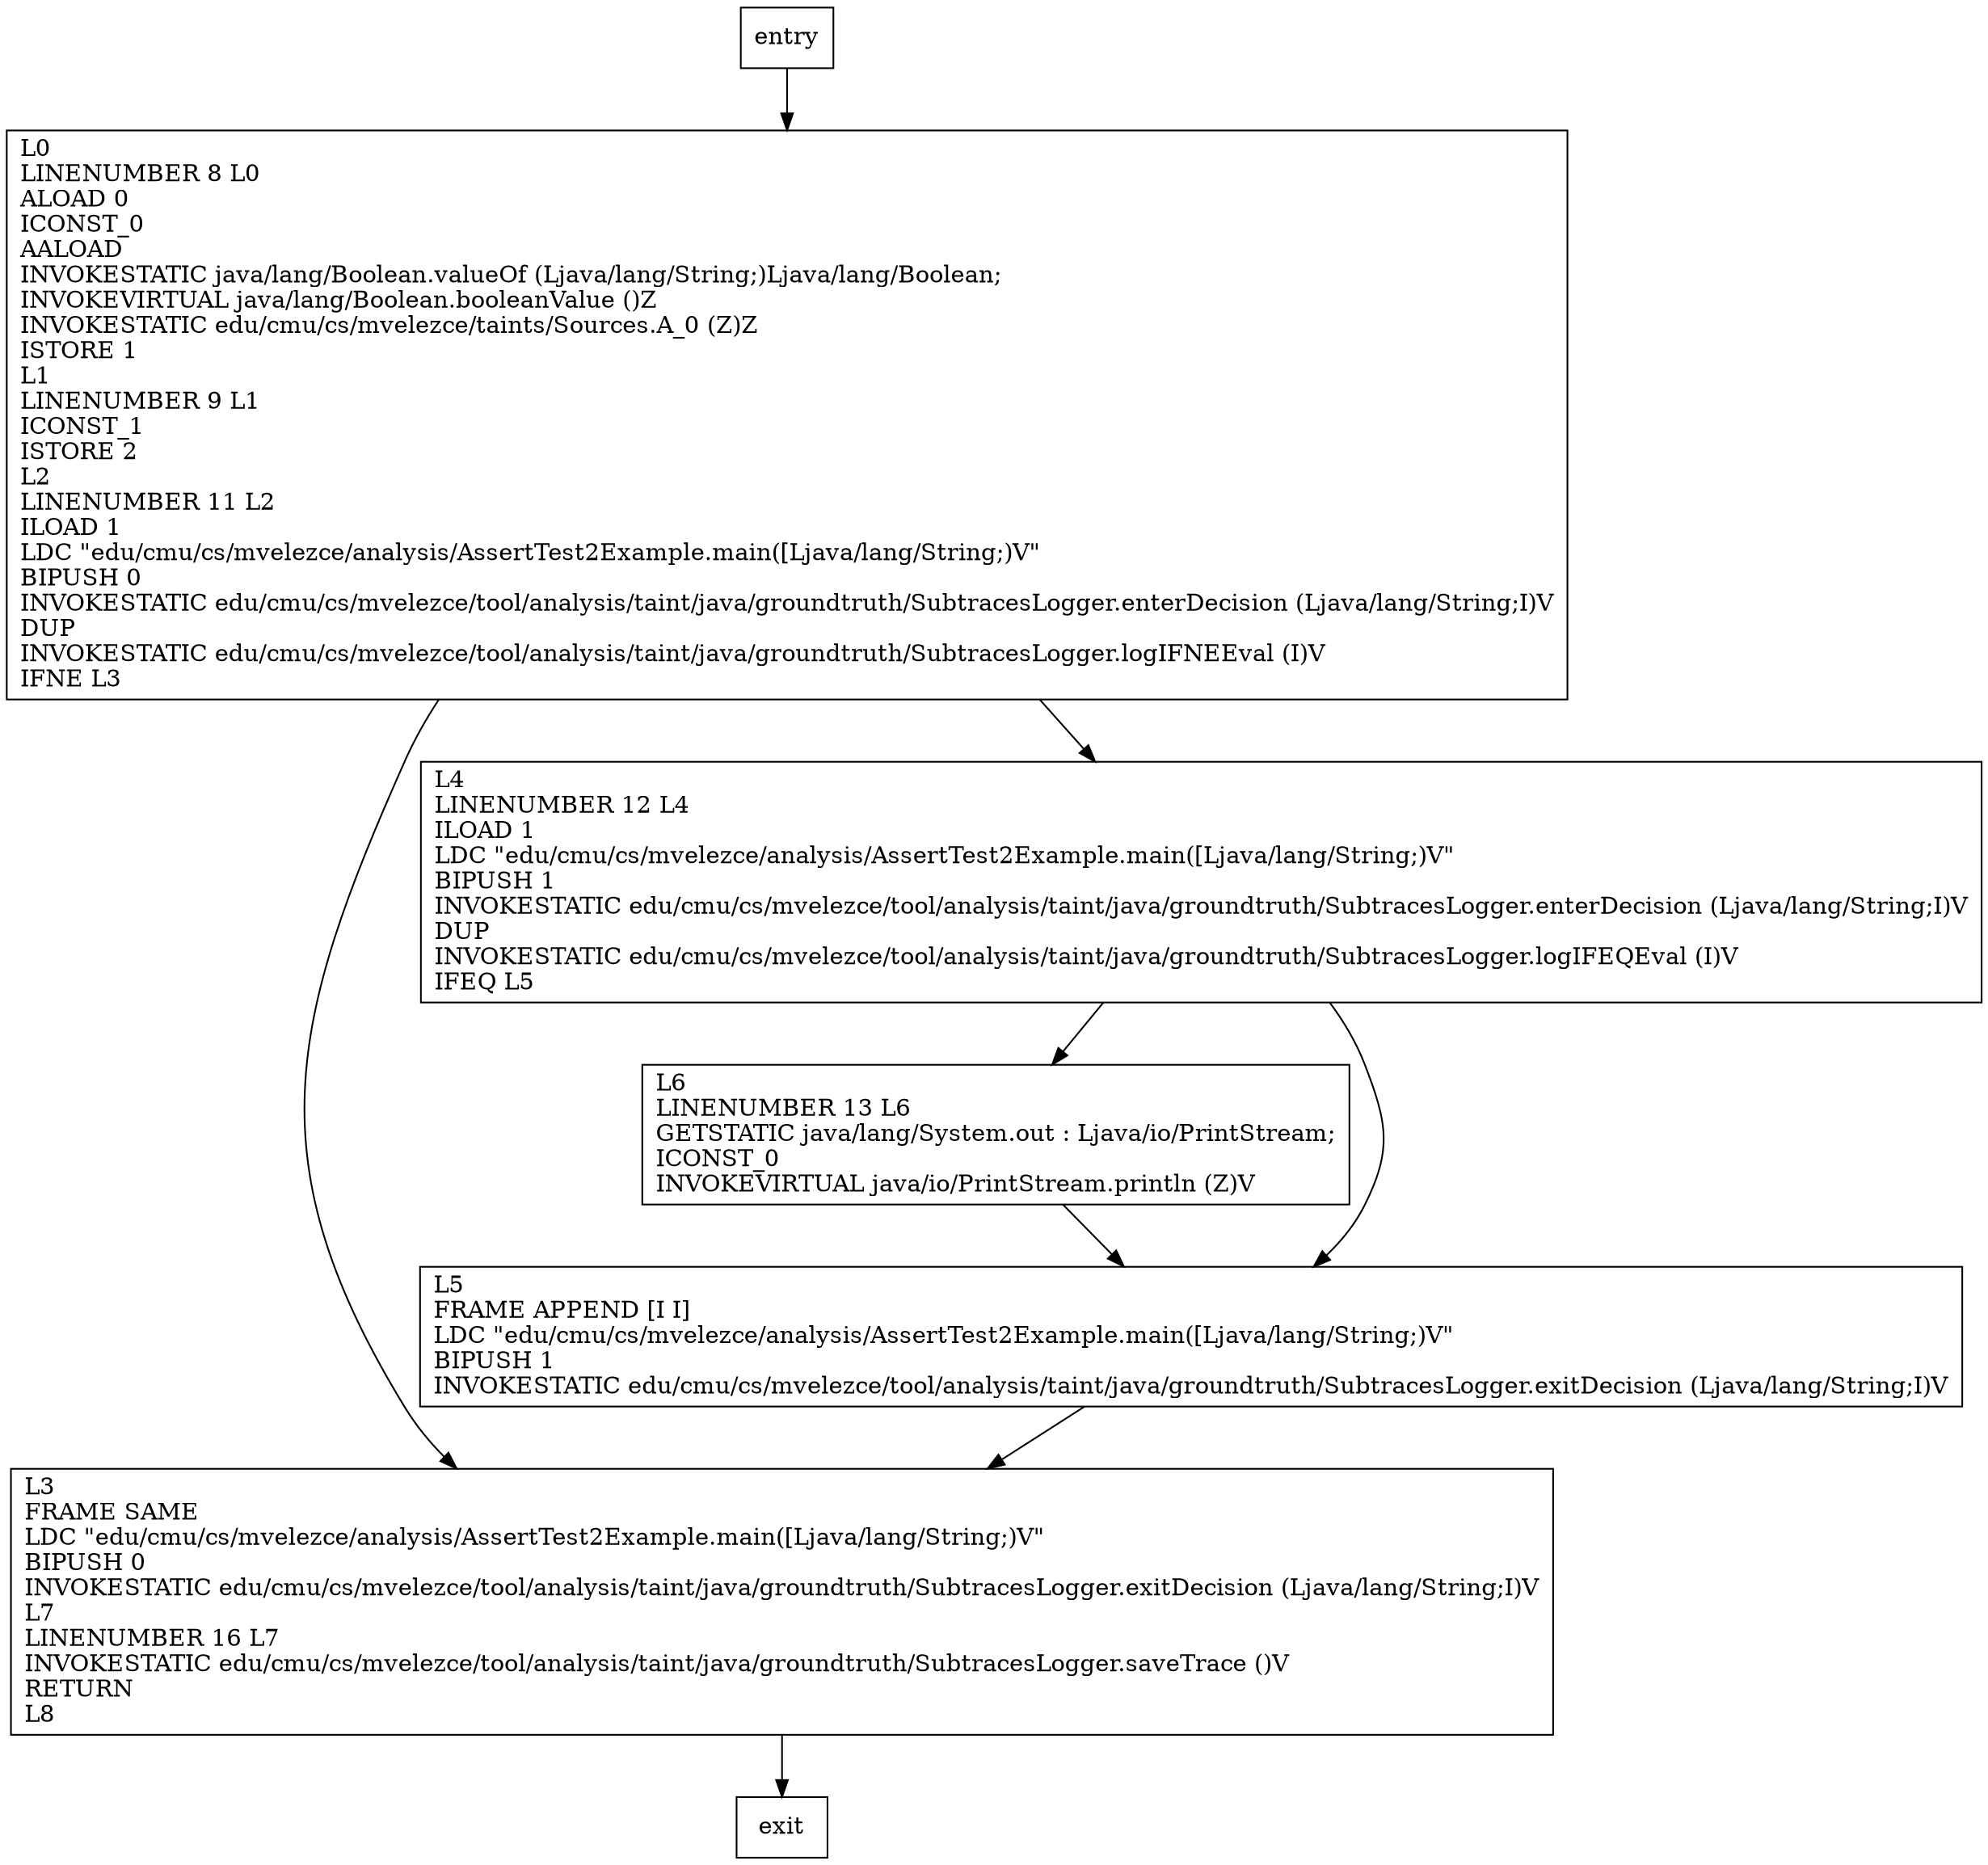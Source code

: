 digraph main {
node [shape=record];
1539395817 [label="L0\lLINENUMBER 8 L0\lALOAD 0\lICONST_0\lAALOAD\lINVOKESTATIC java/lang/Boolean.valueOf (Ljava/lang/String;)Ljava/lang/Boolean;\lINVOKEVIRTUAL java/lang/Boolean.booleanValue ()Z\lINVOKESTATIC edu/cmu/cs/mvelezce/taints/Sources.A_0 (Z)Z\lISTORE 1\lL1\lLINENUMBER 9 L1\lICONST_1\lISTORE 2\lL2\lLINENUMBER 11 L2\lILOAD 1\lLDC \"edu/cmu/cs/mvelezce/analysis/AssertTest2Example.main([Ljava/lang/String;)V\"\lBIPUSH 0\lINVOKESTATIC edu/cmu/cs/mvelezce/tool/analysis/taint/java/groundtruth/SubtracesLogger.enterDecision (Ljava/lang/String;I)V\lDUP\lINVOKESTATIC edu/cmu/cs/mvelezce/tool/analysis/taint/java/groundtruth/SubtracesLogger.logIFNEEval (I)V\lIFNE L3\l"];
74025702 [label="L6\lLINENUMBER 13 L6\lGETSTATIC java/lang/System.out : Ljava/io/PrintStream;\lICONST_0\lINVOKEVIRTUAL java/io/PrintStream.println (Z)V\l"];
1434375322 [label="L5\lFRAME APPEND [I I]\lLDC \"edu/cmu/cs/mvelezce/analysis/AssertTest2Example.main([Ljava/lang/String;)V\"\lBIPUSH 1\lINVOKESTATIC edu/cmu/cs/mvelezce/tool/analysis/taint/java/groundtruth/SubtracesLogger.exitDecision (Ljava/lang/String;I)V\l"];
687476728 [label="L3\lFRAME SAME\lLDC \"edu/cmu/cs/mvelezce/analysis/AssertTest2Example.main([Ljava/lang/String;)V\"\lBIPUSH 0\lINVOKESTATIC edu/cmu/cs/mvelezce/tool/analysis/taint/java/groundtruth/SubtracesLogger.exitDecision (Ljava/lang/String;I)V\lL7\lLINENUMBER 16 L7\lINVOKESTATIC edu/cmu/cs/mvelezce/tool/analysis/taint/java/groundtruth/SubtracesLogger.saveTrace ()V\lRETURN\lL8\l"];
1919842314 [label="L4\lLINENUMBER 12 L4\lILOAD 1\lLDC \"edu/cmu/cs/mvelezce/analysis/AssertTest2Example.main([Ljava/lang/String;)V\"\lBIPUSH 1\lINVOKESTATIC edu/cmu/cs/mvelezce/tool/analysis/taint/java/groundtruth/SubtracesLogger.enterDecision (Ljava/lang/String;I)V\lDUP\lINVOKESTATIC edu/cmu/cs/mvelezce/tool/analysis/taint/java/groundtruth/SubtracesLogger.logIFEQEval (I)V\lIFEQ L5\l"];
entry;
exit;
entry -> 1539395817;
1539395817 -> 687476728;
1539395817 -> 1919842314;
74025702 -> 1434375322;
1434375322 -> 687476728;
687476728 -> exit;
1919842314 -> 74025702;
1919842314 -> 1434375322;
}
